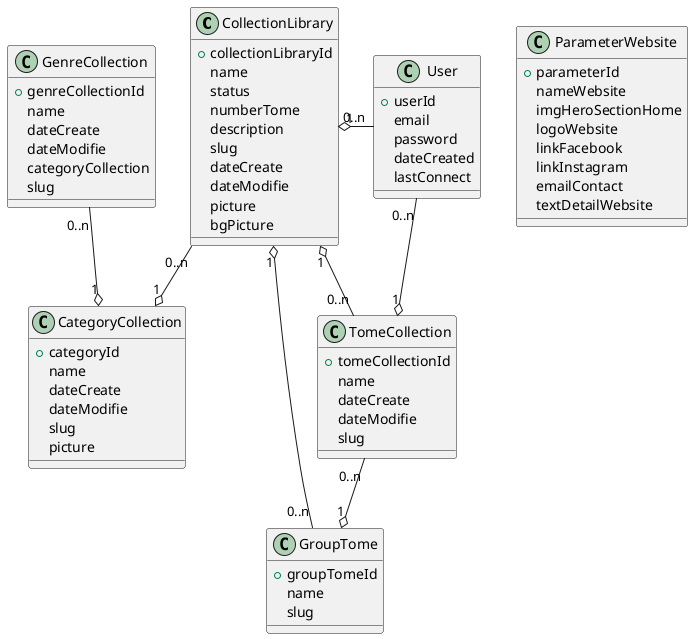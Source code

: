 @startuml SuperCollect

class CollectionLibrary {
  + collectionLibraryId
  name
  status
  numberTome
  description
  slug
  dateCreate
  dateModifie
  picture
  bgPicture
}

class GenreCollection {
  + genreCollectionId
  name
  dateCreate
  dateModifie
  categoryCollection
  slug
}

class TomeCollection {
  + tomeCollectionId
  name
  dateCreate
  dateModifie
  slug
}

class GroupTome {
  + groupTomeId
  name
  slug
}

class CategoryCollection {
  + categoryId
  name
  dateCreate
  dateModifie
  slug
  picture
}

class User {
  + userId
  email
  password
  dateCreated
  lastConnect
}

class ParameterWebsite {
  + parameterId
  nameWebsite
  imgHeroSectionHome
  logoWebsite
  linkFacebook
  linkInstagram
  emailContact
  textDetailWebsite
}

User "0..n" -left-o "1" CollectionLibrary
User "0..n" --o "1" TomeCollection
TomeCollection "0..n" --o "1" CollectionLibrary
TomeCollection "0..n" --o "1" GroupTome
GenreCollection "0..n" --o "1" CategoryCollection
CollectionLibrary "0..n" --o "1" CategoryCollection
GroupTome "0..n" --o "1" CollectionLibrary

@enduml
